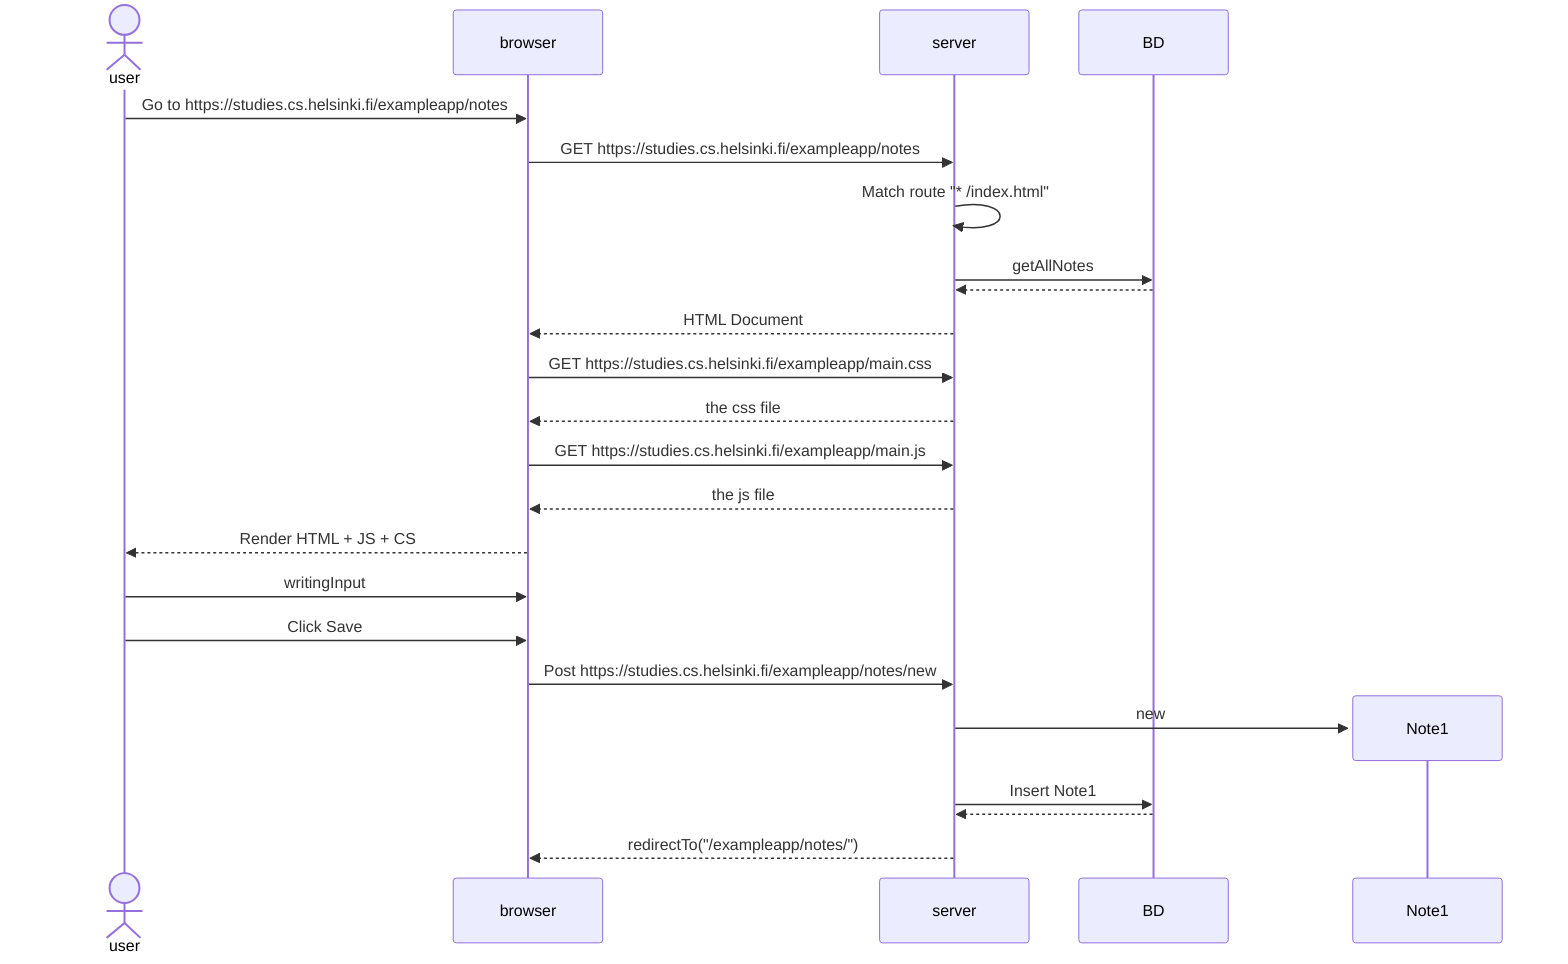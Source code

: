sequenceDiagram
    actor user
    user->>browser: Go to https://studies.cs.helsinki.fi/exampleapp/notes
    
    browser->>server: GET https://studies.cs.helsinki.fi/exampleapp/notes
    server->>server: Match route "* /index.html"
    server->>BD: getAllNotes
    BD-->>server:  
    server-->>browser: HTML Document
    browser->>server: GET https://studies.cs.helsinki.fi/exampleapp/main.css
    server-->>browser: the css file
    browser->>server: GET https://studies.cs.helsinki.fi/exampleapp/main.js
    server-->>browser: the js file
    browser-->>user: Render HTML + JS + CS
    user->>browser: writingInput
    user->>browser: Click Save
    browser->>server: Post https://studies.cs.helsinki.fi/exampleapp/notes/new
    
    create participant Note1
    server->>Note1: new
    server->>BD: Insert Note1
    BD-->>server:  
    
    server-->>browser: redirectTo("/exampleapp/notes/")